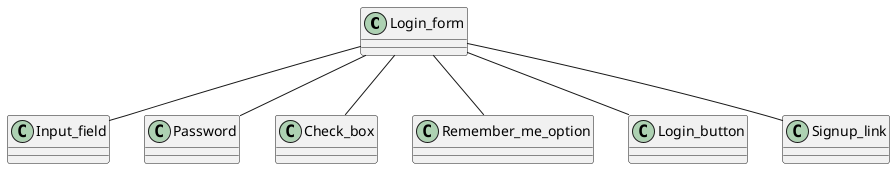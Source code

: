 @startuml
'https://plantuml.com/class-diagram

'class Login
'{
'login()
'check_user_password()
'forget_password()
'}
'Login "1" *-- "1" User
'class User
'{
'user_name
'password
'
'new_user()
'update_user()
'delete_user()
'}
'
'class Driver
'{
'name
'vehicle_category
'exp_date
'new_driver()
'update_driver()
'delete_driver()
'}
'User "1" *-- "1" Driver
'
'
'
'
'class Vehicle
'{
'no_plate
'vin
'brand
'model
'year
'new_vehicle()
'update_vehicle()
'delete_vehicle()
'}
'Driver "1" *-- "many" Vehicle
'
'class Auto
'{
'dashboard_km
'}
'Vehicle *-- Auto
'
'Class Moto
'{
'dashboard_km
'}
'Vehicle *-- Moto
'
'class Trailer
'{
'}
'Vehicle *-- Trailer
'class Maintenance
'{
' to_be_continued
'}

'Auto "1" *-- "1" Maintenance
'Moto "1" *-- "1" Maintenance
'Trailer "1" *-- "1" Maintenance
'
'class Garage {
'
'
'}

class Login_form
{
}

class Input_field
{
}



class Password
{
}
class Check_box
{
}
class Remember_me_option
{
}

class Login_button
{
}

class Signup_link
{
}

Login_form -- Input_field
Login_form -- Password
Login_form -- Remember_me_option
Login_form -- Check_box
Login_form -- Signup_link
Login_form -- Login_button






@enduml